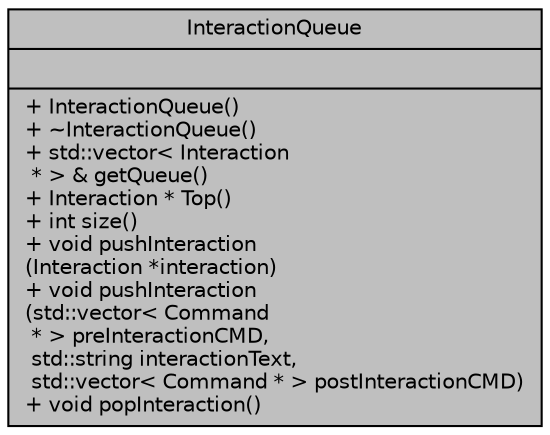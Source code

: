 digraph "InteractionQueue"
{
 // LATEX_PDF_SIZE
  edge [fontname="Helvetica",fontsize="10",labelfontname="Helvetica",labelfontsize="10"];
  node [fontname="Helvetica",fontsize="10",shape=record];
  Node1 [label="{InteractionQueue\n||+  InteractionQueue()\l+  ~InteractionQueue()\l+ std::vector\< Interaction\l * \> & getQueue()\l+ Interaction * Top()\l+ int size()\l+ void pushInteraction\l(Interaction *interaction)\l+ void pushInteraction\l(std::vector\< Command\l * \> preInteractionCMD,\l std::string interactionText,\l std::vector\< Command * \> postInteractionCMD)\l+ void popInteraction()\l}",height=0.2,width=0.4,color="black", fillcolor="grey75", style="filled", fontcolor="black",tooltip="Handles the Queued Interactions created in the Game."];
}
